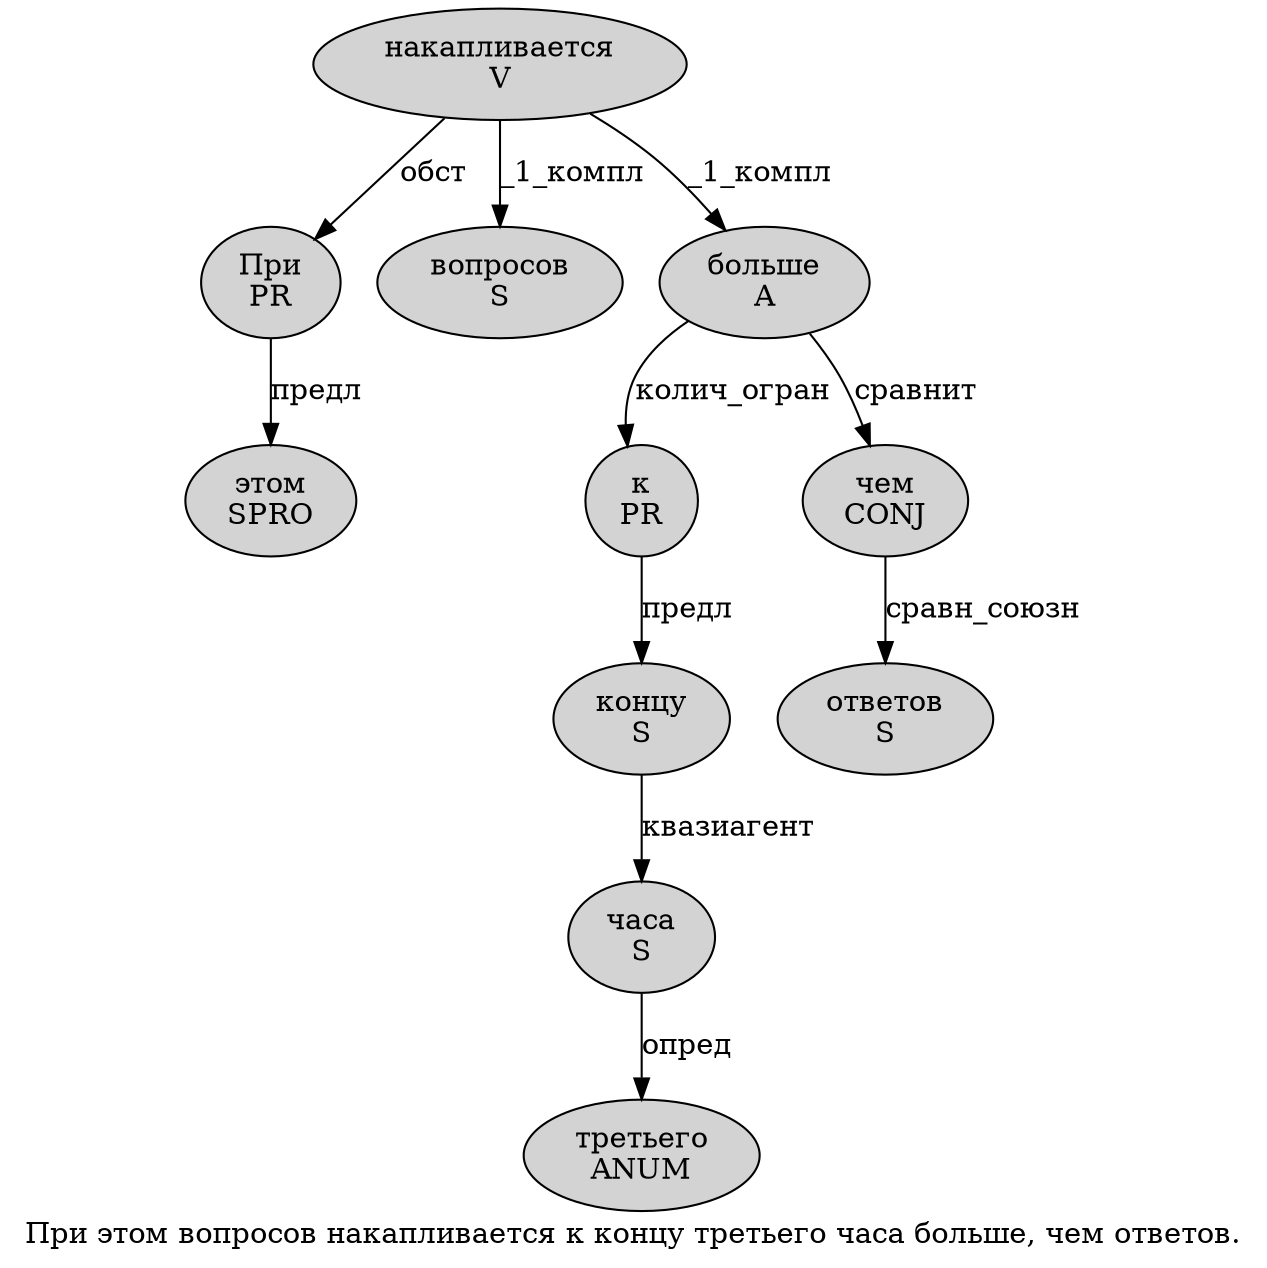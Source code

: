 digraph SENTENCE_2747 {
	graph [label="При этом вопросов накапливается к концу третьего часа больше, чем ответов."]
	node [style=filled]
		0 [label="При
PR" color="" fillcolor=lightgray penwidth=1 shape=ellipse]
		1 [label="этом
SPRO" color="" fillcolor=lightgray penwidth=1 shape=ellipse]
		2 [label="вопросов
S" color="" fillcolor=lightgray penwidth=1 shape=ellipse]
		3 [label="накапливается
V" color="" fillcolor=lightgray penwidth=1 shape=ellipse]
		4 [label="к
PR" color="" fillcolor=lightgray penwidth=1 shape=ellipse]
		5 [label="концу
S" color="" fillcolor=lightgray penwidth=1 shape=ellipse]
		6 [label="третьего
ANUM" color="" fillcolor=lightgray penwidth=1 shape=ellipse]
		7 [label="часа
S" color="" fillcolor=lightgray penwidth=1 shape=ellipse]
		8 [label="больше
A" color="" fillcolor=lightgray penwidth=1 shape=ellipse]
		10 [label="чем
CONJ" color="" fillcolor=lightgray penwidth=1 shape=ellipse]
		11 [label="ответов
S" color="" fillcolor=lightgray penwidth=1 shape=ellipse]
			8 -> 4 [label="колич_огран"]
			8 -> 10 [label="сравнит"]
			0 -> 1 [label="предл"]
			3 -> 0 [label="обст"]
			3 -> 2 [label="_1_компл"]
			3 -> 8 [label="_1_компл"]
			4 -> 5 [label="предл"]
			7 -> 6 [label="опред"]
			10 -> 11 [label="сравн_союзн"]
			5 -> 7 [label="квазиагент"]
}